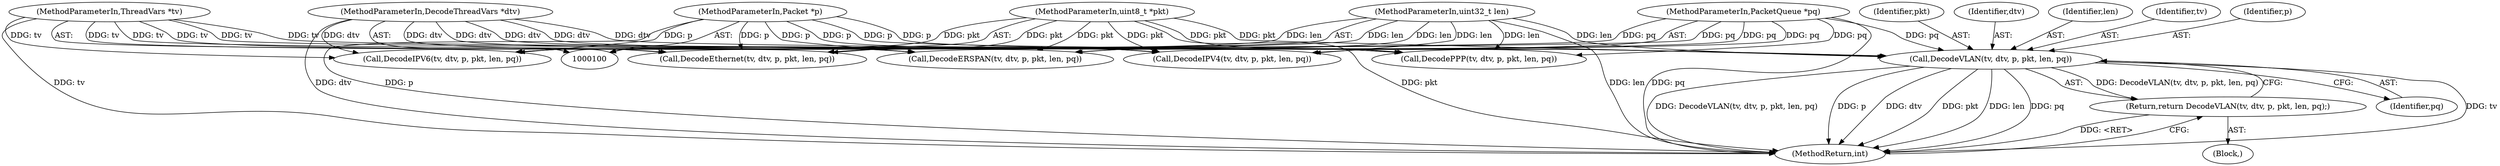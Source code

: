digraph "0_suricata_11f3659f64a4e42e90cb3c09fcef66894205aefe_1@pointer" {
"1000141" [label="(Call,DecodeVLAN(tv, dtv, p, pkt, len, pq))"];
"1000101" [label="(MethodParameterIn,ThreadVars *tv)"];
"1000102" [label="(MethodParameterIn,DecodeThreadVars *dtv)"];
"1000103" [label="(MethodParameterIn,Packet *p)"];
"1000104" [label="(MethodParameterIn,uint8_t *pkt)"];
"1000105" [label="(MethodParameterIn,uint32_t len)"];
"1000106" [label="(MethodParameterIn,PacketQueue *pq)"];
"1000140" [label="(Return,return DecodeVLAN(tv, dtv, p, pkt, len, pq);)"];
"1000150" [label="(Call,DecodeEthernet(tv, dtv, p, pkt, len, pq))"];
"1000104" [label="(MethodParameterIn,uint8_t *pkt)"];
"1000105" [label="(MethodParameterIn,uint32_t len)"];
"1000101" [label="(MethodParameterIn,ThreadVars *tv)"];
"1000145" [label="(Identifier,pkt)"];
"1000159" [label="(Call,DecodeERSPAN(tv, dtv, p, pkt, len, pq))"];
"1000143" [label="(Identifier,dtv)"];
"1000103" [label="(MethodParameterIn,Packet *p)"];
"1000123" [label="(Call,DecodeIPV4(tv, dtv, p, pkt, len, pq))"];
"1000147" [label="(Identifier,pq)"];
"1000111" [label="(Block,)"];
"1000146" [label="(Identifier,len)"];
"1000106" [label="(MethodParameterIn,PacketQueue *pq)"];
"1000140" [label="(Return,return DecodeVLAN(tv, dtv, p, pkt, len, pq);)"];
"1000142" [label="(Identifier,tv)"];
"1000173" [label="(MethodReturn,int)"];
"1000102" [label="(MethodParameterIn,DecodeThreadVars *dtv)"];
"1000114" [label="(Call,DecodePPP(tv, dtv, p, pkt, len, pq))"];
"1000132" [label="(Call,DecodeIPV6(tv, dtv, p, pkt, len, pq))"];
"1000141" [label="(Call,DecodeVLAN(tv, dtv, p, pkt, len, pq))"];
"1000144" [label="(Identifier,p)"];
"1000141" -> "1000140"  [label="AST: "];
"1000141" -> "1000147"  [label="CFG: "];
"1000142" -> "1000141"  [label="AST: "];
"1000143" -> "1000141"  [label="AST: "];
"1000144" -> "1000141"  [label="AST: "];
"1000145" -> "1000141"  [label="AST: "];
"1000146" -> "1000141"  [label="AST: "];
"1000147" -> "1000141"  [label="AST: "];
"1000140" -> "1000141"  [label="CFG: "];
"1000141" -> "1000173"  [label="DDG: tv"];
"1000141" -> "1000173"  [label="DDG: DecodeVLAN(tv, dtv, p, pkt, len, pq)"];
"1000141" -> "1000173"  [label="DDG: p"];
"1000141" -> "1000173"  [label="DDG: dtv"];
"1000141" -> "1000173"  [label="DDG: pkt"];
"1000141" -> "1000173"  [label="DDG: len"];
"1000141" -> "1000173"  [label="DDG: pq"];
"1000141" -> "1000140"  [label="DDG: DecodeVLAN(tv, dtv, p, pkt, len, pq)"];
"1000101" -> "1000141"  [label="DDG: tv"];
"1000102" -> "1000141"  [label="DDG: dtv"];
"1000103" -> "1000141"  [label="DDG: p"];
"1000104" -> "1000141"  [label="DDG: pkt"];
"1000105" -> "1000141"  [label="DDG: len"];
"1000106" -> "1000141"  [label="DDG: pq"];
"1000101" -> "1000100"  [label="AST: "];
"1000101" -> "1000173"  [label="DDG: tv"];
"1000101" -> "1000114"  [label="DDG: tv"];
"1000101" -> "1000123"  [label="DDG: tv"];
"1000101" -> "1000132"  [label="DDG: tv"];
"1000101" -> "1000150"  [label="DDG: tv"];
"1000101" -> "1000159"  [label="DDG: tv"];
"1000102" -> "1000100"  [label="AST: "];
"1000102" -> "1000173"  [label="DDG: dtv"];
"1000102" -> "1000114"  [label="DDG: dtv"];
"1000102" -> "1000123"  [label="DDG: dtv"];
"1000102" -> "1000132"  [label="DDG: dtv"];
"1000102" -> "1000150"  [label="DDG: dtv"];
"1000102" -> "1000159"  [label="DDG: dtv"];
"1000103" -> "1000100"  [label="AST: "];
"1000103" -> "1000173"  [label="DDG: p"];
"1000103" -> "1000114"  [label="DDG: p"];
"1000103" -> "1000123"  [label="DDG: p"];
"1000103" -> "1000132"  [label="DDG: p"];
"1000103" -> "1000150"  [label="DDG: p"];
"1000103" -> "1000159"  [label="DDG: p"];
"1000104" -> "1000100"  [label="AST: "];
"1000104" -> "1000173"  [label="DDG: pkt"];
"1000104" -> "1000114"  [label="DDG: pkt"];
"1000104" -> "1000123"  [label="DDG: pkt"];
"1000104" -> "1000132"  [label="DDG: pkt"];
"1000104" -> "1000150"  [label="DDG: pkt"];
"1000104" -> "1000159"  [label="DDG: pkt"];
"1000105" -> "1000100"  [label="AST: "];
"1000105" -> "1000173"  [label="DDG: len"];
"1000105" -> "1000114"  [label="DDG: len"];
"1000105" -> "1000123"  [label="DDG: len"];
"1000105" -> "1000132"  [label="DDG: len"];
"1000105" -> "1000150"  [label="DDG: len"];
"1000105" -> "1000159"  [label="DDG: len"];
"1000106" -> "1000100"  [label="AST: "];
"1000106" -> "1000173"  [label="DDG: pq"];
"1000106" -> "1000114"  [label="DDG: pq"];
"1000106" -> "1000123"  [label="DDG: pq"];
"1000106" -> "1000132"  [label="DDG: pq"];
"1000106" -> "1000150"  [label="DDG: pq"];
"1000106" -> "1000159"  [label="DDG: pq"];
"1000140" -> "1000111"  [label="AST: "];
"1000173" -> "1000140"  [label="CFG: "];
"1000140" -> "1000173"  [label="DDG: <RET>"];
}
